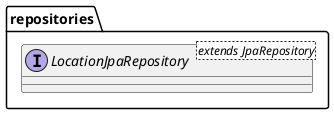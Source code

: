 @startuml
'https://plantuml.com/class-diagram
package repositories {
    interface LocationJpaRepository<extends JpaRepository> {}
}

@enduml